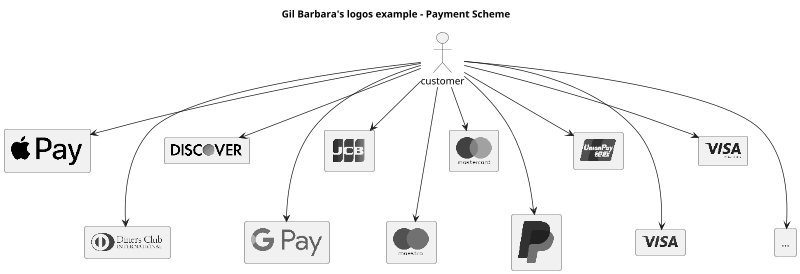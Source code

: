@startuml
scale 0.7
!include <logos/apple-pay>
!include <logos/dinersclub>
!include <logos/discover>
!include <logos/google-pay>
!include <logos/jcb>
!include <logos/maestro>
!include <logos/mastercard>
!include <logos/paypal>
!include <logos/unionpay>
!include <logos/visaelectron>
!include <logos/visa>
' ...

title Gil Barbara's logos example - **Payment Scheme**

actor customer
rectangle "<$apple-pay>"    as ap
rectangle "<$dinersclub>"   as dc
rectangle "<$discover>"     as d
rectangle "<$google-pay>"   as gp
rectangle "<$jcb>"          as j
rectangle "<$maestro>"      as ma
rectangle "<$mastercard>"   as m
rectangle "<$paypal>"       as p
rectangle "<$unionpay>"     as up
rectangle "<$visa>"         as v
rectangle "<$visaelectron>" as ve
rectangle "..." as etc

customer --> ap
customer ---> dc
customer --> d
customer ---> gp
customer --> j
customer ---> ma
customer --> m
customer ---> p
customer --> up
customer ---> v
customer --> ve
customer ---> etc
@enduml


